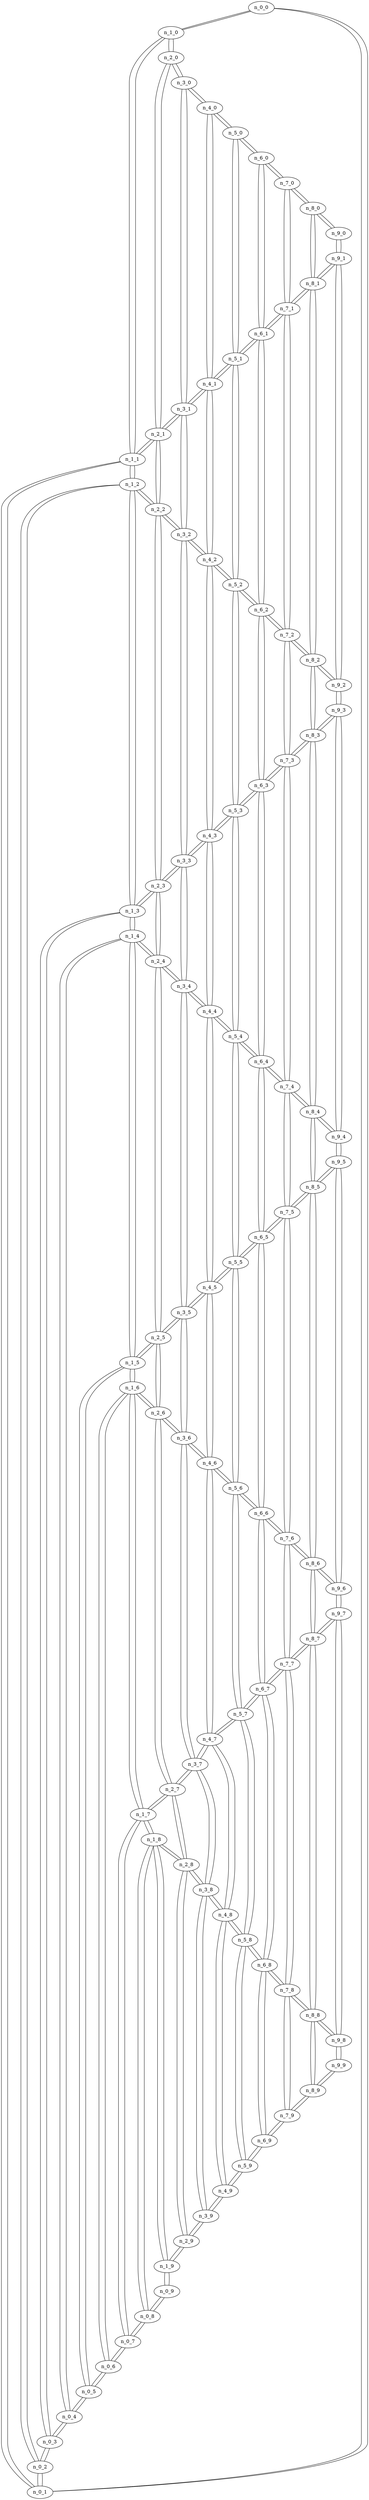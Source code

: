 graph g2 {
n_0_0--n_1_0
n_0_0--n_0_1
n_0_1--n_0_0
n_0_1--n_1_1
n_0_1--n_0_2
n_0_2--n_0_1
n_0_2--n_1_2
n_0_2--n_0_3
n_0_3--n_0_2
n_0_3--n_1_3
n_0_3--n_0_4
n_0_4--n_0_3
n_0_4--n_1_4
n_0_4--n_0_5
n_0_5--n_0_4
n_0_5--n_1_5
n_0_5--n_0_6
n_0_6--n_0_5
n_0_6--n_1_6
n_0_6--n_0_7
n_0_7--n_0_6
n_0_7--n_1_7
n_0_7--n_0_8
n_0_8--n_0_7
n_0_8--n_1_8
n_0_8--n_0_9
n_0_9--n_0_8
n_0_9--n_1_9
n_1_0--n_0_0
n_1_0--n_2_0
n_1_0--n_1_1
n_1_1--n_0_1
n_1_1--n_1_0
n_1_1--n_2_1
n_1_1--n_1_2
n_1_2--n_0_2
n_1_2--n_1_1
n_1_2--n_2_2
n_1_2--n_1_3
n_1_3--n_0_3
n_1_3--n_1_2
n_1_3--n_2_3
n_1_3--n_1_4
n_1_4--n_0_4
n_1_4--n_1_3
n_1_4--n_2_4
n_1_4--n_1_5
n_1_5--n_0_5
n_1_5--n_1_4
n_1_5--n_2_5
n_1_5--n_1_6
n_1_6--n_0_6
n_1_6--n_1_5
n_1_6--n_2_6
n_1_6--n_1_7
n_1_7--n_0_7
n_1_7--n_1_6
n_1_7--n_2_7
n_1_7--n_1_8
n_1_8--n_0_8
n_1_8--n_1_7
n_1_8--n_2_8
n_1_8--n_1_9
n_1_9--n_0_9
n_1_9--n_1_8
n_1_9--n_2_9
n_2_0--n_1_0
n_2_0--n_3_0
n_2_0--n_2_1
n_2_1--n_1_1
n_2_1--n_2_0
n_2_1--n_3_1
n_2_1--n_2_2
n_2_2--n_1_2
n_2_2--n_2_1
n_2_2--n_3_2
n_2_2--n_2_3
n_2_3--n_1_3
n_2_3--n_2_2
n_2_3--n_3_3
n_2_3--n_2_4
n_2_4--n_1_4
n_2_4--n_2_3
n_2_4--n_3_4
n_2_4--n_2_5
n_2_5--n_1_5
n_2_5--n_2_4
n_2_5--n_3_5
n_2_5--n_2_6
n_2_6--n_1_6
n_2_6--n_2_5
n_2_6--n_3_6
n_2_6--n_2_7
n_2_7--n_1_7
n_2_7--n_2_6
n_2_7--n_3_7
n_2_7--n_2_8
n_2_8--n_1_8
n_2_8--n_2_7
n_2_8--n_3_8
n_2_8--n_2_9
n_2_9--n_1_9
n_2_9--n_2_8
n_2_9--n_3_9
n_3_0--n_2_0
n_3_0--n_4_0
n_3_0--n_3_1
n_3_1--n_2_1
n_3_1--n_3_0
n_3_1--n_4_1
n_3_1--n_3_2
n_3_2--n_2_2
n_3_2--n_3_1
n_3_2--n_4_2
n_3_2--n_3_3
n_3_3--n_2_3
n_3_3--n_3_2
n_3_3--n_4_3
n_3_3--n_3_4
n_3_4--n_2_4
n_3_4--n_3_3
n_3_4--n_4_4
n_3_4--n_3_5
n_3_5--n_2_5
n_3_5--n_3_4
n_3_5--n_4_5
n_3_5--n_3_6
n_3_6--n_2_6
n_3_6--n_3_5
n_3_6--n_4_6
n_3_6--n_3_7
n_3_7--n_2_7
n_3_7--n_3_6
n_3_7--n_4_7
n_3_7--n_3_8
n_3_8--n_2_8
n_3_8--n_3_7
n_3_8--n_4_8
n_3_8--n_3_9
n_3_9--n_2_9
n_3_9--n_3_8
n_3_9--n_4_9
n_4_0--n_3_0
n_4_0--n_5_0
n_4_0--n_4_1
n_4_1--n_3_1
n_4_1--n_4_0
n_4_1--n_5_1
n_4_1--n_4_2
n_4_2--n_3_2
n_4_2--n_4_1
n_4_2--n_5_2
n_4_2--n_4_3
n_4_3--n_3_3
n_4_3--n_4_2
n_4_3--n_5_3
n_4_3--n_4_4
n_4_4--n_3_4
n_4_4--n_4_3
n_4_4--n_5_4
n_4_4--n_4_5
n_4_5--n_3_5
n_4_5--n_4_4
n_4_5--n_5_5
n_4_5--n_4_6
n_4_6--n_3_6
n_4_6--n_4_5
n_4_6--n_5_6
n_4_6--n_4_7
n_4_7--n_3_7
n_4_7--n_4_6
n_4_7--n_5_7
n_4_7--n_4_8
n_4_8--n_3_8
n_4_8--n_4_7
n_4_8--n_5_8
n_4_8--n_4_9
n_4_9--n_3_9
n_4_9--n_4_8
n_4_9--n_5_9
n_5_0--n_4_0
n_5_0--n_6_0
n_5_0--n_5_1
n_5_1--n_4_1
n_5_1--n_5_0
n_5_1--n_6_1
n_5_1--n_5_2
n_5_2--n_4_2
n_5_2--n_5_1
n_5_2--n_6_2
n_5_2--n_5_3
n_5_3--n_4_3
n_5_3--n_5_2
n_5_3--n_6_3
n_5_3--n_5_4
n_5_4--n_4_4
n_5_4--n_5_3
n_5_4--n_6_4
n_5_4--n_5_5
n_5_5--n_4_5
n_5_5--n_5_4
n_5_5--n_6_5
n_5_5--n_5_6
n_5_6--n_4_6
n_5_6--n_5_5
n_5_6--n_6_6
n_5_6--n_5_7
n_5_7--n_4_7
n_5_7--n_5_6
n_5_7--n_6_7
n_5_7--n_5_8
n_5_8--n_4_8
n_5_8--n_5_7
n_5_8--n_6_8
n_5_8--n_5_9
n_5_9--n_4_9
n_5_9--n_5_8
n_5_9--n_6_9
n_6_0--n_5_0
n_6_0--n_7_0
n_6_0--n_6_1
n_6_1--n_5_1
n_6_1--n_6_0
n_6_1--n_7_1
n_6_1--n_6_2
n_6_2--n_5_2
n_6_2--n_6_1
n_6_2--n_7_2
n_6_2--n_6_3
n_6_3--n_5_3
n_6_3--n_6_2
n_6_3--n_7_3
n_6_3--n_6_4
n_6_4--n_5_4
n_6_4--n_6_3
n_6_4--n_7_4
n_6_4--n_6_5
n_6_5--n_5_5
n_6_5--n_6_4
n_6_5--n_7_5
n_6_5--n_6_6
n_6_6--n_5_6
n_6_6--n_6_5
n_6_6--n_7_6
n_6_6--n_6_7
n_6_7--n_5_7
n_6_7--n_6_6
n_6_7--n_7_7
n_6_7--n_6_8
n_6_8--n_5_8
n_6_8--n_6_7
n_6_8--n_7_8
n_6_8--n_6_9
n_6_9--n_5_9
n_6_9--n_6_8
n_6_9--n_7_9
n_7_0--n_6_0
n_7_0--n_8_0
n_7_0--n_7_1
n_7_1--n_6_1
n_7_1--n_7_0
n_7_1--n_8_1
n_7_1--n_7_2
n_7_2--n_6_2
n_7_2--n_7_1
n_7_2--n_8_2
n_7_2--n_7_3
n_7_3--n_6_3
n_7_3--n_7_2
n_7_3--n_8_3
n_7_3--n_7_4
n_7_4--n_6_4
n_7_4--n_7_3
n_7_4--n_8_4
n_7_4--n_7_5
n_7_5--n_6_5
n_7_5--n_7_4
n_7_5--n_8_5
n_7_5--n_7_6
n_7_6--n_6_6
n_7_6--n_7_5
n_7_6--n_8_6
n_7_6--n_7_7
n_7_7--n_6_7
n_7_7--n_7_6
n_7_7--n_8_7
n_7_7--n_7_8
n_7_8--n_6_8
n_7_8--n_7_7
n_7_8--n_8_8
n_7_8--n_7_9
n_7_9--n_6_9
n_7_9--n_7_8
n_7_9--n_8_9
n_8_0--n_7_0
n_8_0--n_9_0
n_8_0--n_8_1
n_8_1--n_7_1
n_8_1--n_8_0
n_8_1--n_9_1
n_8_1--n_8_2
n_8_2--n_7_2
n_8_2--n_8_1
n_8_2--n_9_2
n_8_2--n_8_3
n_8_3--n_7_3
n_8_3--n_8_2
n_8_3--n_9_3
n_8_3--n_8_4
n_8_4--n_7_4
n_8_4--n_8_3
n_8_4--n_9_4
n_8_4--n_8_5
n_8_5--n_7_5
n_8_5--n_8_4
n_8_5--n_9_5
n_8_5--n_8_6
n_8_6--n_7_6
n_8_6--n_8_5
n_8_6--n_9_6
n_8_6--n_8_7
n_8_7--n_7_7
n_8_7--n_8_6
n_8_7--n_9_7
n_8_7--n_8_8
n_8_8--n_7_8
n_8_8--n_8_7
n_8_8--n_9_8
n_8_8--n_8_9
n_8_9--n_7_9
n_8_9--n_8_8
n_8_9--n_9_9
n_9_0--n_8_0
n_9_0--n_9_1
n_9_1--n_8_1
n_9_1--n_9_0
n_9_1--n_9_2
n_9_2--n_8_2
n_9_2--n_9_1
n_9_2--n_9_3
n_9_3--n_8_3
n_9_3--n_9_2
n_9_3--n_9_4
n_9_4--n_8_4
n_9_4--n_9_3
n_9_4--n_9_5
n_9_5--n_8_5
n_9_5--n_9_4
n_9_5--n_9_6
n_9_6--n_8_6
n_9_6--n_9_5
n_9_6--n_9_7
n_9_7--n_8_7
n_9_7--n_9_6
n_9_7--n_9_8
n_9_8--n_8_8
n_9_8--n_9_7
n_9_8--n_9_9
n_9_9--n_8_9
n_9_9--n_9_8
}